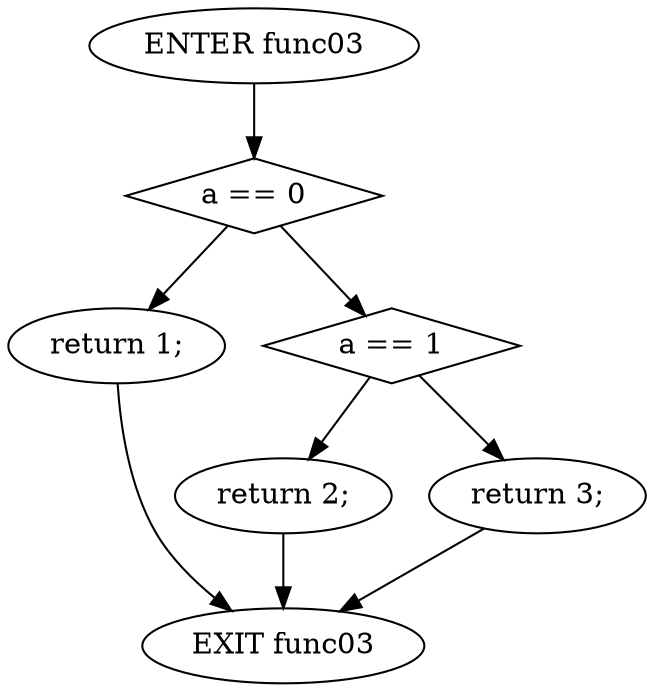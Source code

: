 digraph G {
  0 [ label="ENTER func03" ];
  1 [ label="EXIT func03" ];
  2 [ shape="diamond" label="a == 0" ];
  3 [ label="return 1;" ];
  4 [ shape="diamond" label="a == 1" ];
  5 [ label="return 2;" ];
  6 [ label="return 3;" ];
  0 -> 2;
  2 -> 3;
  2 -> 4;
  4 -> 5;
  4 -> 6;
  3 -> 1;
  5 -> 1;
  6 -> 1;
}

